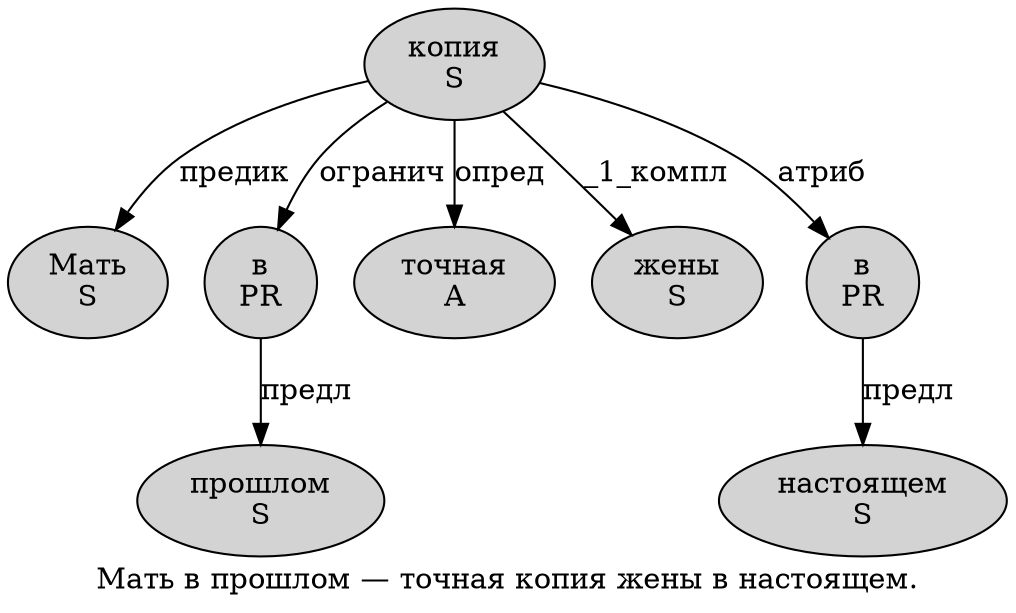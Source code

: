 digraph SENTENCE_2173 {
	graph [label="Мать в прошлом — точная копия жены в настоящем."]
	node [style=filled]
		0 [label="Мать
S" color="" fillcolor=lightgray penwidth=1 shape=ellipse]
		1 [label="в
PR" color="" fillcolor=lightgray penwidth=1 shape=ellipse]
		2 [label="прошлом
S" color="" fillcolor=lightgray penwidth=1 shape=ellipse]
		4 [label="точная
A" color="" fillcolor=lightgray penwidth=1 shape=ellipse]
		5 [label="копия
S" color="" fillcolor=lightgray penwidth=1 shape=ellipse]
		6 [label="жены
S" color="" fillcolor=lightgray penwidth=1 shape=ellipse]
		7 [label="в
PR" color="" fillcolor=lightgray penwidth=1 shape=ellipse]
		8 [label="настоящем
S" color="" fillcolor=lightgray penwidth=1 shape=ellipse]
			7 -> 8 [label="предл"]
			5 -> 0 [label="предик"]
			5 -> 1 [label="огранич"]
			5 -> 4 [label="опред"]
			5 -> 6 [label="_1_компл"]
			5 -> 7 [label="атриб"]
			1 -> 2 [label="предл"]
}